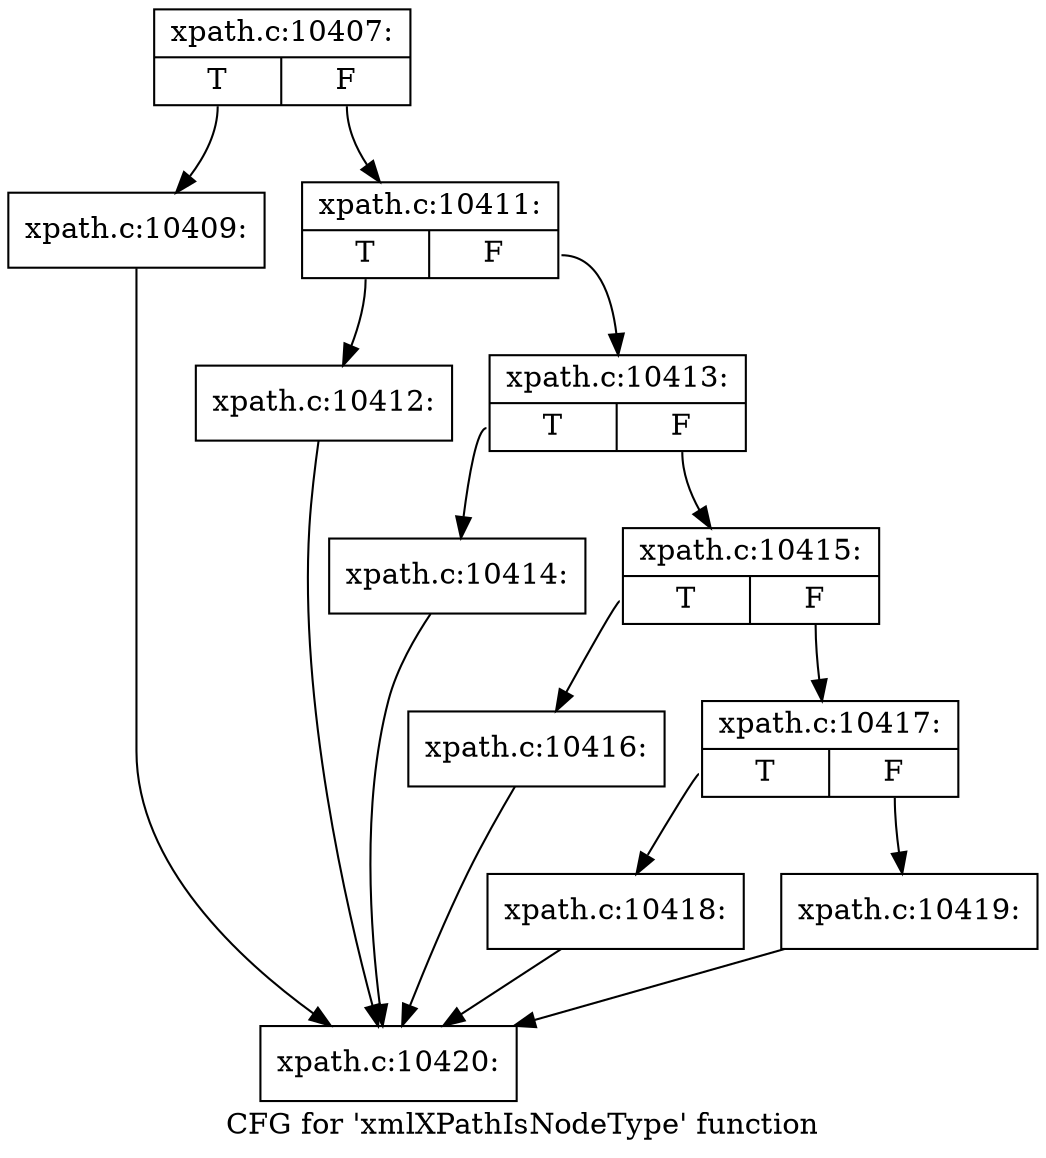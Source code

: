digraph "CFG for 'xmlXPathIsNodeType' function" {
	label="CFG for 'xmlXPathIsNodeType' function";

	Node0x4732a60 [shape=record,label="{xpath.c:10407:|{<s0>T|<s1>F}}"];
	Node0x4732a60:s0 -> Node0x4732af0;
	Node0x4732a60:s1 -> Node0x4732b40;
	Node0x4732af0 [shape=record,label="{xpath.c:10409:}"];
	Node0x4732af0 -> Node0x4b343f0;
	Node0x4732b40 [shape=record,label="{xpath.c:10411:|{<s0>T|<s1>F}}"];
	Node0x4732b40:s0 -> Node0x4916710;
	Node0x4732b40:s1 -> Node0x4b347d0;
	Node0x4916710 [shape=record,label="{xpath.c:10412:}"];
	Node0x4916710 -> Node0x4b343f0;
	Node0x4b347d0 [shape=record,label="{xpath.c:10413:|{<s0>T|<s1>F}}"];
	Node0x4b347d0:s0 -> Node0x4b778f0;
	Node0x4b347d0:s1 -> Node0x4b77940;
	Node0x4b778f0 [shape=record,label="{xpath.c:10414:}"];
	Node0x4b778f0 -> Node0x4b343f0;
	Node0x4b77940 [shape=record,label="{xpath.c:10415:|{<s0>T|<s1>F}}"];
	Node0x4b77940:s0 -> Node0x4b78010;
	Node0x4b77940:s1 -> Node0x4b78060;
	Node0x4b78010 [shape=record,label="{xpath.c:10416:}"];
	Node0x4b78010 -> Node0x4b343f0;
	Node0x4b78060 [shape=record,label="{xpath.c:10417:|{<s0>T|<s1>F}}"];
	Node0x4b78060:s0 -> Node0x4b78760;
	Node0x4b78060:s1 -> Node0x4b787b0;
	Node0x4b78760 [shape=record,label="{xpath.c:10418:}"];
	Node0x4b78760 -> Node0x4b343f0;
	Node0x4b787b0 [shape=record,label="{xpath.c:10419:}"];
	Node0x4b787b0 -> Node0x4b343f0;
	Node0x4b343f0 [shape=record,label="{xpath.c:10420:}"];
}
